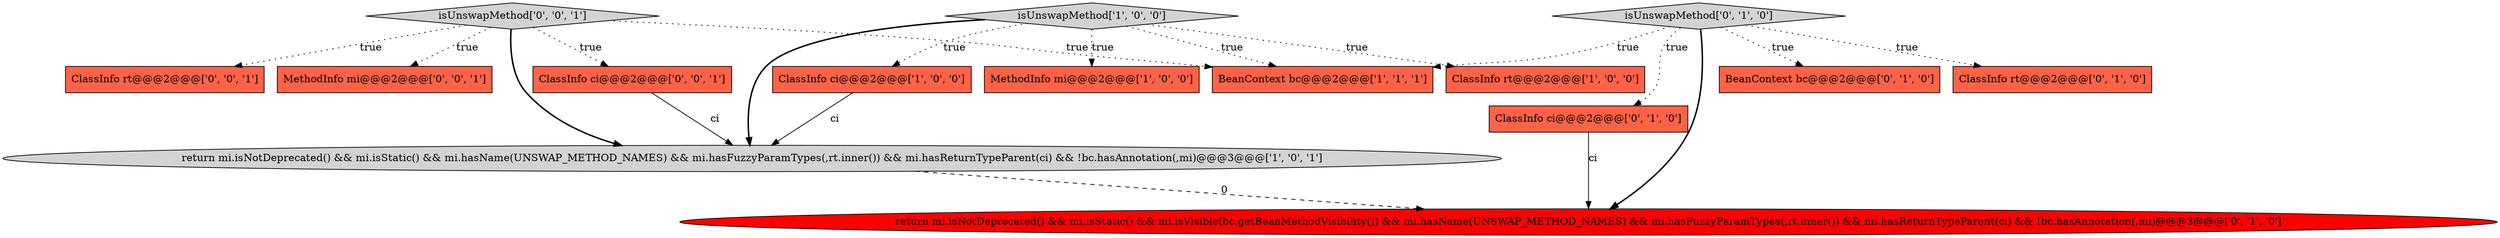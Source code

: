 digraph {
2 [style = filled, label = "MethodInfo mi@@@2@@@['1', '0', '0']", fillcolor = tomato, shape = box image = "AAA0AAABBB1BBB"];
5 [style = filled, label = "BeanContext bc@@@2@@@['1', '1', '1']", fillcolor = tomato, shape = box image = "AAA0AAABBB1BBB"];
1 [style = filled, label = "ClassInfo ci@@@2@@@['1', '0', '0']", fillcolor = tomato, shape = box image = "AAA0AAABBB1BBB"];
11 [style = filled, label = "isUnswapMethod['0', '0', '1']", fillcolor = lightgray, shape = diamond image = "AAA0AAABBB3BBB"];
12 [style = filled, label = "MethodInfo mi@@@2@@@['0', '0', '1']", fillcolor = tomato, shape = box image = "AAA0AAABBB3BBB"];
7 [style = filled, label = "return mi.isNotDeprecated() && mi.isStatic() && mi.isVisible(bc.getBeanMethodVisibility()) && mi.hasName(UNSWAP_METHOD_NAMES) && mi.hasFuzzyParamTypes(,rt.inner()) && mi.hasReturnTypeParent(ci) && !bc.hasAnnotation(,mi)@@@3@@@['0', '1', '0']", fillcolor = red, shape = ellipse image = "AAA1AAABBB2BBB"];
6 [style = filled, label = "ClassInfo ci@@@2@@@['0', '1', '0']", fillcolor = tomato, shape = box image = "AAA0AAABBB2BBB"];
9 [style = filled, label = "BeanContext bc@@@2@@@['0', '1', '0']", fillcolor = tomato, shape = box image = "AAA0AAABBB2BBB"];
13 [style = filled, label = "ClassInfo rt@@@2@@@['0', '0', '1']", fillcolor = tomato, shape = box image = "AAA0AAABBB3BBB"];
14 [style = filled, label = "ClassInfo ci@@@2@@@['0', '0', '1']", fillcolor = tomato, shape = box image = "AAA0AAABBB3BBB"];
4 [style = filled, label = "isUnswapMethod['1', '0', '0']", fillcolor = lightgray, shape = diamond image = "AAA0AAABBB1BBB"];
3 [style = filled, label = "ClassInfo rt@@@2@@@['1', '0', '0']", fillcolor = tomato, shape = box image = "AAA0AAABBB1BBB"];
0 [style = filled, label = "return mi.isNotDeprecated() && mi.isStatic() && mi.hasName(UNSWAP_METHOD_NAMES) && mi.hasFuzzyParamTypes(,rt.inner()) && mi.hasReturnTypeParent(ci) && !bc.hasAnnotation(,mi)@@@3@@@['1', '0', '1']", fillcolor = lightgray, shape = ellipse image = "AAA0AAABBB1BBB"];
10 [style = filled, label = "isUnswapMethod['0', '1', '0']", fillcolor = lightgray, shape = diamond image = "AAA0AAABBB2BBB"];
8 [style = filled, label = "ClassInfo rt@@@2@@@['0', '1', '0']", fillcolor = tomato, shape = box image = "AAA0AAABBB2BBB"];
4->5 [style = dotted, label="true"];
10->8 [style = dotted, label="true"];
10->6 [style = dotted, label="true"];
11->5 [style = dotted, label="true"];
11->0 [style = bold, label=""];
4->3 [style = dotted, label="true"];
6->7 [style = solid, label="ci"];
11->13 [style = dotted, label="true"];
0->7 [style = dashed, label="0"];
10->9 [style = dotted, label="true"];
4->1 [style = dotted, label="true"];
10->5 [style = dotted, label="true"];
10->7 [style = bold, label=""];
1->0 [style = solid, label="ci"];
4->2 [style = dotted, label="true"];
14->0 [style = solid, label="ci"];
4->0 [style = bold, label=""];
11->12 [style = dotted, label="true"];
11->14 [style = dotted, label="true"];
}
